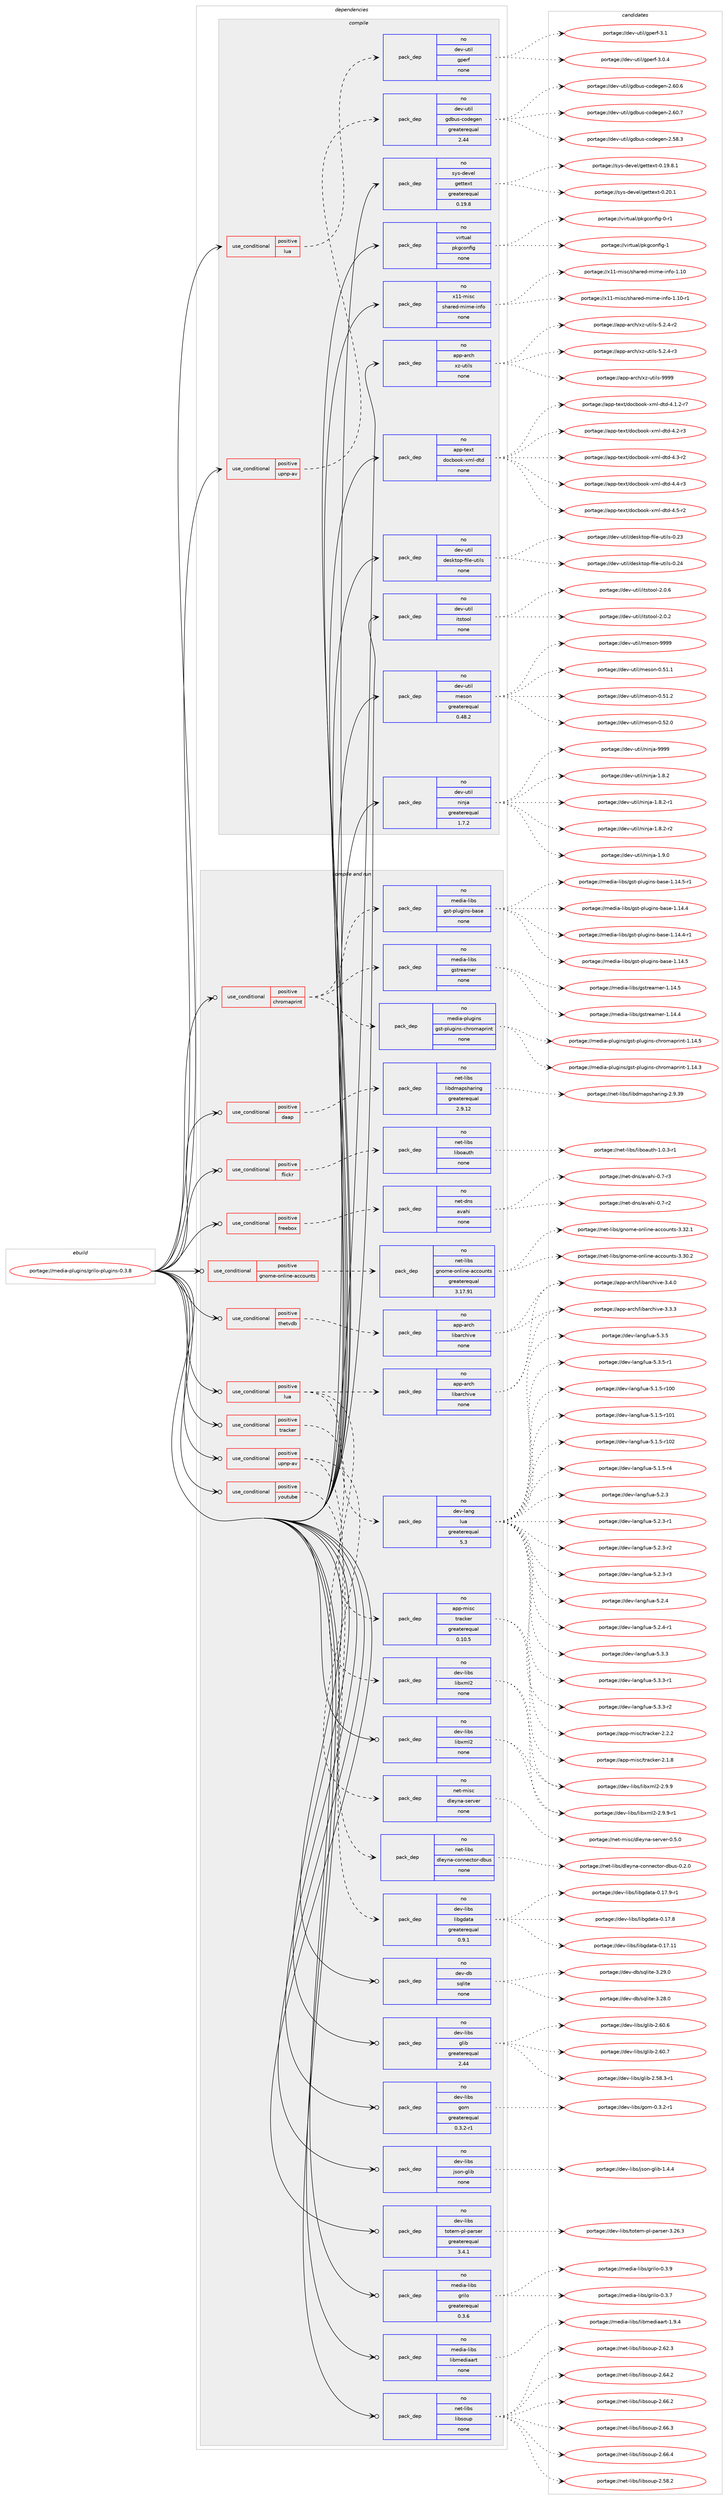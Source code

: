 digraph prolog {

# *************
# Graph options
# *************

newrank=true;
concentrate=true;
compound=true;
graph [rankdir=LR,fontname=Helvetica,fontsize=10,ranksep=1.5];#, ranksep=2.5, nodesep=0.2];
edge  [arrowhead=vee];
node  [fontname=Helvetica,fontsize=10];

# **********
# The ebuild
# **********

subgraph cluster_leftcol {
color=gray;
rank=same;
label=<<i>ebuild</i>>;
id [label="portage://media-plugins/grilo-plugins-0.3.8", color=red, width=4, href="../media-plugins/grilo-plugins-0.3.8.svg"];
}

# ****************
# The dependencies
# ****************

subgraph cluster_midcol {
color=gray;
label=<<i>dependencies</i>>;
subgraph cluster_compile {
fillcolor="#eeeeee";
style=filled;
label=<<i>compile</i>>;
subgraph cond81549 {
dependency325876 [label=<<TABLE BORDER="0" CELLBORDER="1" CELLSPACING="0" CELLPADDING="4"><TR><TD ROWSPAN="3" CELLPADDING="10">use_conditional</TD></TR><TR><TD>positive</TD></TR><TR><TD>lua</TD></TR></TABLE>>, shape=none, color=red];
subgraph pack238955 {
dependency325877 [label=<<TABLE BORDER="0" CELLBORDER="1" CELLSPACING="0" CELLPADDING="4" WIDTH="220"><TR><TD ROWSPAN="6" CELLPADDING="30">pack_dep</TD></TR><TR><TD WIDTH="110">no</TD></TR><TR><TD>dev-util</TD></TR><TR><TD>gperf</TD></TR><TR><TD>none</TD></TR><TR><TD></TD></TR></TABLE>>, shape=none, color=blue];
}
dependency325876:e -> dependency325877:w [weight=20,style="dashed",arrowhead="vee"];
}
id:e -> dependency325876:w [weight=20,style="solid",arrowhead="vee"];
subgraph cond81550 {
dependency325878 [label=<<TABLE BORDER="0" CELLBORDER="1" CELLSPACING="0" CELLPADDING="4"><TR><TD ROWSPAN="3" CELLPADDING="10">use_conditional</TD></TR><TR><TD>positive</TD></TR><TR><TD>upnp-av</TD></TR></TABLE>>, shape=none, color=red];
subgraph pack238956 {
dependency325879 [label=<<TABLE BORDER="0" CELLBORDER="1" CELLSPACING="0" CELLPADDING="4" WIDTH="220"><TR><TD ROWSPAN="6" CELLPADDING="30">pack_dep</TD></TR><TR><TD WIDTH="110">no</TD></TR><TR><TD>dev-util</TD></TR><TR><TD>gdbus-codegen</TD></TR><TR><TD>greaterequal</TD></TR><TR><TD>2.44</TD></TR></TABLE>>, shape=none, color=blue];
}
dependency325878:e -> dependency325879:w [weight=20,style="dashed",arrowhead="vee"];
}
id:e -> dependency325878:w [weight=20,style="solid",arrowhead="vee"];
subgraph pack238957 {
dependency325880 [label=<<TABLE BORDER="0" CELLBORDER="1" CELLSPACING="0" CELLPADDING="4" WIDTH="220"><TR><TD ROWSPAN="6" CELLPADDING="30">pack_dep</TD></TR><TR><TD WIDTH="110">no</TD></TR><TR><TD>app-arch</TD></TR><TR><TD>xz-utils</TD></TR><TR><TD>none</TD></TR><TR><TD></TD></TR></TABLE>>, shape=none, color=blue];
}
id:e -> dependency325880:w [weight=20,style="solid",arrowhead="vee"];
subgraph pack238958 {
dependency325881 [label=<<TABLE BORDER="0" CELLBORDER="1" CELLSPACING="0" CELLPADDING="4" WIDTH="220"><TR><TD ROWSPAN="6" CELLPADDING="30">pack_dep</TD></TR><TR><TD WIDTH="110">no</TD></TR><TR><TD>app-text</TD></TR><TR><TD>docbook-xml-dtd</TD></TR><TR><TD>none</TD></TR><TR><TD></TD></TR></TABLE>>, shape=none, color=blue];
}
id:e -> dependency325881:w [weight=20,style="solid",arrowhead="vee"];
subgraph pack238959 {
dependency325882 [label=<<TABLE BORDER="0" CELLBORDER="1" CELLSPACING="0" CELLPADDING="4" WIDTH="220"><TR><TD ROWSPAN="6" CELLPADDING="30">pack_dep</TD></TR><TR><TD WIDTH="110">no</TD></TR><TR><TD>dev-util</TD></TR><TR><TD>desktop-file-utils</TD></TR><TR><TD>none</TD></TR><TR><TD></TD></TR></TABLE>>, shape=none, color=blue];
}
id:e -> dependency325882:w [weight=20,style="solid",arrowhead="vee"];
subgraph pack238960 {
dependency325883 [label=<<TABLE BORDER="0" CELLBORDER="1" CELLSPACING="0" CELLPADDING="4" WIDTH="220"><TR><TD ROWSPAN="6" CELLPADDING="30">pack_dep</TD></TR><TR><TD WIDTH="110">no</TD></TR><TR><TD>dev-util</TD></TR><TR><TD>itstool</TD></TR><TR><TD>none</TD></TR><TR><TD></TD></TR></TABLE>>, shape=none, color=blue];
}
id:e -> dependency325883:w [weight=20,style="solid",arrowhead="vee"];
subgraph pack238961 {
dependency325884 [label=<<TABLE BORDER="0" CELLBORDER="1" CELLSPACING="0" CELLPADDING="4" WIDTH="220"><TR><TD ROWSPAN="6" CELLPADDING="30">pack_dep</TD></TR><TR><TD WIDTH="110">no</TD></TR><TR><TD>dev-util</TD></TR><TR><TD>meson</TD></TR><TR><TD>greaterequal</TD></TR><TR><TD>0.48.2</TD></TR></TABLE>>, shape=none, color=blue];
}
id:e -> dependency325884:w [weight=20,style="solid",arrowhead="vee"];
subgraph pack238962 {
dependency325885 [label=<<TABLE BORDER="0" CELLBORDER="1" CELLSPACING="0" CELLPADDING="4" WIDTH="220"><TR><TD ROWSPAN="6" CELLPADDING="30">pack_dep</TD></TR><TR><TD WIDTH="110">no</TD></TR><TR><TD>dev-util</TD></TR><TR><TD>ninja</TD></TR><TR><TD>greaterequal</TD></TR><TR><TD>1.7.2</TD></TR></TABLE>>, shape=none, color=blue];
}
id:e -> dependency325885:w [weight=20,style="solid",arrowhead="vee"];
subgraph pack238963 {
dependency325886 [label=<<TABLE BORDER="0" CELLBORDER="1" CELLSPACING="0" CELLPADDING="4" WIDTH="220"><TR><TD ROWSPAN="6" CELLPADDING="30">pack_dep</TD></TR><TR><TD WIDTH="110">no</TD></TR><TR><TD>sys-devel</TD></TR><TR><TD>gettext</TD></TR><TR><TD>greaterequal</TD></TR><TR><TD>0.19.8</TD></TR></TABLE>>, shape=none, color=blue];
}
id:e -> dependency325886:w [weight=20,style="solid",arrowhead="vee"];
subgraph pack238964 {
dependency325887 [label=<<TABLE BORDER="0" CELLBORDER="1" CELLSPACING="0" CELLPADDING="4" WIDTH="220"><TR><TD ROWSPAN="6" CELLPADDING="30">pack_dep</TD></TR><TR><TD WIDTH="110">no</TD></TR><TR><TD>virtual</TD></TR><TR><TD>pkgconfig</TD></TR><TR><TD>none</TD></TR><TR><TD></TD></TR></TABLE>>, shape=none, color=blue];
}
id:e -> dependency325887:w [weight=20,style="solid",arrowhead="vee"];
subgraph pack238965 {
dependency325888 [label=<<TABLE BORDER="0" CELLBORDER="1" CELLSPACING="0" CELLPADDING="4" WIDTH="220"><TR><TD ROWSPAN="6" CELLPADDING="30">pack_dep</TD></TR><TR><TD WIDTH="110">no</TD></TR><TR><TD>x11-misc</TD></TR><TR><TD>shared-mime-info</TD></TR><TR><TD>none</TD></TR><TR><TD></TD></TR></TABLE>>, shape=none, color=blue];
}
id:e -> dependency325888:w [weight=20,style="solid",arrowhead="vee"];
}
subgraph cluster_compileandrun {
fillcolor="#eeeeee";
style=filled;
label=<<i>compile and run</i>>;
subgraph cond81551 {
dependency325889 [label=<<TABLE BORDER="0" CELLBORDER="1" CELLSPACING="0" CELLPADDING="4"><TR><TD ROWSPAN="3" CELLPADDING="10">use_conditional</TD></TR><TR><TD>positive</TD></TR><TR><TD>chromaprint</TD></TR></TABLE>>, shape=none, color=red];
subgraph pack238966 {
dependency325890 [label=<<TABLE BORDER="0" CELLBORDER="1" CELLSPACING="0" CELLPADDING="4" WIDTH="220"><TR><TD ROWSPAN="6" CELLPADDING="30">pack_dep</TD></TR><TR><TD WIDTH="110">no</TD></TR><TR><TD>media-libs</TD></TR><TR><TD>gstreamer</TD></TR><TR><TD>none</TD></TR><TR><TD></TD></TR></TABLE>>, shape=none, color=blue];
}
dependency325889:e -> dependency325890:w [weight=20,style="dashed",arrowhead="vee"];
subgraph pack238967 {
dependency325891 [label=<<TABLE BORDER="0" CELLBORDER="1" CELLSPACING="0" CELLPADDING="4" WIDTH="220"><TR><TD ROWSPAN="6" CELLPADDING="30">pack_dep</TD></TR><TR><TD WIDTH="110">no</TD></TR><TR><TD>media-libs</TD></TR><TR><TD>gst-plugins-base</TD></TR><TR><TD>none</TD></TR><TR><TD></TD></TR></TABLE>>, shape=none, color=blue];
}
dependency325889:e -> dependency325891:w [weight=20,style="dashed",arrowhead="vee"];
subgraph pack238968 {
dependency325892 [label=<<TABLE BORDER="0" CELLBORDER="1" CELLSPACING="0" CELLPADDING="4" WIDTH="220"><TR><TD ROWSPAN="6" CELLPADDING="30">pack_dep</TD></TR><TR><TD WIDTH="110">no</TD></TR><TR><TD>media-plugins</TD></TR><TR><TD>gst-plugins-chromaprint</TD></TR><TR><TD>none</TD></TR><TR><TD></TD></TR></TABLE>>, shape=none, color=blue];
}
dependency325889:e -> dependency325892:w [weight=20,style="dashed",arrowhead="vee"];
}
id:e -> dependency325889:w [weight=20,style="solid",arrowhead="odotvee"];
subgraph cond81552 {
dependency325893 [label=<<TABLE BORDER="0" CELLBORDER="1" CELLSPACING="0" CELLPADDING="4"><TR><TD ROWSPAN="3" CELLPADDING="10">use_conditional</TD></TR><TR><TD>positive</TD></TR><TR><TD>daap</TD></TR></TABLE>>, shape=none, color=red];
subgraph pack238969 {
dependency325894 [label=<<TABLE BORDER="0" CELLBORDER="1" CELLSPACING="0" CELLPADDING="4" WIDTH="220"><TR><TD ROWSPAN="6" CELLPADDING="30">pack_dep</TD></TR><TR><TD WIDTH="110">no</TD></TR><TR><TD>net-libs</TD></TR><TR><TD>libdmapsharing</TD></TR><TR><TD>greaterequal</TD></TR><TR><TD>2.9.12</TD></TR></TABLE>>, shape=none, color=blue];
}
dependency325893:e -> dependency325894:w [weight=20,style="dashed",arrowhead="vee"];
}
id:e -> dependency325893:w [weight=20,style="solid",arrowhead="odotvee"];
subgraph cond81553 {
dependency325895 [label=<<TABLE BORDER="0" CELLBORDER="1" CELLSPACING="0" CELLPADDING="4"><TR><TD ROWSPAN="3" CELLPADDING="10">use_conditional</TD></TR><TR><TD>positive</TD></TR><TR><TD>flickr</TD></TR></TABLE>>, shape=none, color=red];
subgraph pack238970 {
dependency325896 [label=<<TABLE BORDER="0" CELLBORDER="1" CELLSPACING="0" CELLPADDING="4" WIDTH="220"><TR><TD ROWSPAN="6" CELLPADDING="30">pack_dep</TD></TR><TR><TD WIDTH="110">no</TD></TR><TR><TD>net-libs</TD></TR><TR><TD>liboauth</TD></TR><TR><TD>none</TD></TR><TR><TD></TD></TR></TABLE>>, shape=none, color=blue];
}
dependency325895:e -> dependency325896:w [weight=20,style="dashed",arrowhead="vee"];
}
id:e -> dependency325895:w [weight=20,style="solid",arrowhead="odotvee"];
subgraph cond81554 {
dependency325897 [label=<<TABLE BORDER="0" CELLBORDER="1" CELLSPACING="0" CELLPADDING="4"><TR><TD ROWSPAN="3" CELLPADDING="10">use_conditional</TD></TR><TR><TD>positive</TD></TR><TR><TD>freebox</TD></TR></TABLE>>, shape=none, color=red];
subgraph pack238971 {
dependency325898 [label=<<TABLE BORDER="0" CELLBORDER="1" CELLSPACING="0" CELLPADDING="4" WIDTH="220"><TR><TD ROWSPAN="6" CELLPADDING="30">pack_dep</TD></TR><TR><TD WIDTH="110">no</TD></TR><TR><TD>net-dns</TD></TR><TR><TD>avahi</TD></TR><TR><TD>none</TD></TR><TR><TD></TD></TR></TABLE>>, shape=none, color=blue];
}
dependency325897:e -> dependency325898:w [weight=20,style="dashed",arrowhead="vee"];
}
id:e -> dependency325897:w [weight=20,style="solid",arrowhead="odotvee"];
subgraph cond81555 {
dependency325899 [label=<<TABLE BORDER="0" CELLBORDER="1" CELLSPACING="0" CELLPADDING="4"><TR><TD ROWSPAN="3" CELLPADDING="10">use_conditional</TD></TR><TR><TD>positive</TD></TR><TR><TD>gnome-online-accounts</TD></TR></TABLE>>, shape=none, color=red];
subgraph pack238972 {
dependency325900 [label=<<TABLE BORDER="0" CELLBORDER="1" CELLSPACING="0" CELLPADDING="4" WIDTH="220"><TR><TD ROWSPAN="6" CELLPADDING="30">pack_dep</TD></TR><TR><TD WIDTH="110">no</TD></TR><TR><TD>net-libs</TD></TR><TR><TD>gnome-online-accounts</TD></TR><TR><TD>greaterequal</TD></TR><TR><TD>3.17.91</TD></TR></TABLE>>, shape=none, color=blue];
}
dependency325899:e -> dependency325900:w [weight=20,style="dashed",arrowhead="vee"];
}
id:e -> dependency325899:w [weight=20,style="solid",arrowhead="odotvee"];
subgraph cond81556 {
dependency325901 [label=<<TABLE BORDER="0" CELLBORDER="1" CELLSPACING="0" CELLPADDING="4"><TR><TD ROWSPAN="3" CELLPADDING="10">use_conditional</TD></TR><TR><TD>positive</TD></TR><TR><TD>lua</TD></TR></TABLE>>, shape=none, color=red];
subgraph pack238973 {
dependency325902 [label=<<TABLE BORDER="0" CELLBORDER="1" CELLSPACING="0" CELLPADDING="4" WIDTH="220"><TR><TD ROWSPAN="6" CELLPADDING="30">pack_dep</TD></TR><TR><TD WIDTH="110">no</TD></TR><TR><TD>dev-lang</TD></TR><TR><TD>lua</TD></TR><TR><TD>greaterequal</TD></TR><TR><TD>5.3</TD></TR></TABLE>>, shape=none, color=blue];
}
dependency325901:e -> dependency325902:w [weight=20,style="dashed",arrowhead="vee"];
subgraph pack238974 {
dependency325903 [label=<<TABLE BORDER="0" CELLBORDER="1" CELLSPACING="0" CELLPADDING="4" WIDTH="220"><TR><TD ROWSPAN="6" CELLPADDING="30">pack_dep</TD></TR><TR><TD WIDTH="110">no</TD></TR><TR><TD>app-arch</TD></TR><TR><TD>libarchive</TD></TR><TR><TD>none</TD></TR><TR><TD></TD></TR></TABLE>>, shape=none, color=blue];
}
dependency325901:e -> dependency325903:w [weight=20,style="dashed",arrowhead="vee"];
subgraph pack238975 {
dependency325904 [label=<<TABLE BORDER="0" CELLBORDER="1" CELLSPACING="0" CELLPADDING="4" WIDTH="220"><TR><TD ROWSPAN="6" CELLPADDING="30">pack_dep</TD></TR><TR><TD WIDTH="110">no</TD></TR><TR><TD>dev-libs</TD></TR><TR><TD>libxml2</TD></TR><TR><TD>none</TD></TR><TR><TD></TD></TR></TABLE>>, shape=none, color=blue];
}
dependency325901:e -> dependency325904:w [weight=20,style="dashed",arrowhead="vee"];
}
id:e -> dependency325901:w [weight=20,style="solid",arrowhead="odotvee"];
subgraph cond81557 {
dependency325905 [label=<<TABLE BORDER="0" CELLBORDER="1" CELLSPACING="0" CELLPADDING="4"><TR><TD ROWSPAN="3" CELLPADDING="10">use_conditional</TD></TR><TR><TD>positive</TD></TR><TR><TD>thetvdb</TD></TR></TABLE>>, shape=none, color=red];
subgraph pack238976 {
dependency325906 [label=<<TABLE BORDER="0" CELLBORDER="1" CELLSPACING="0" CELLPADDING="4" WIDTH="220"><TR><TD ROWSPAN="6" CELLPADDING="30">pack_dep</TD></TR><TR><TD WIDTH="110">no</TD></TR><TR><TD>app-arch</TD></TR><TR><TD>libarchive</TD></TR><TR><TD>none</TD></TR><TR><TD></TD></TR></TABLE>>, shape=none, color=blue];
}
dependency325905:e -> dependency325906:w [weight=20,style="dashed",arrowhead="vee"];
}
id:e -> dependency325905:w [weight=20,style="solid",arrowhead="odotvee"];
subgraph cond81558 {
dependency325907 [label=<<TABLE BORDER="0" CELLBORDER="1" CELLSPACING="0" CELLPADDING="4"><TR><TD ROWSPAN="3" CELLPADDING="10">use_conditional</TD></TR><TR><TD>positive</TD></TR><TR><TD>tracker</TD></TR></TABLE>>, shape=none, color=red];
subgraph pack238977 {
dependency325908 [label=<<TABLE BORDER="0" CELLBORDER="1" CELLSPACING="0" CELLPADDING="4" WIDTH="220"><TR><TD ROWSPAN="6" CELLPADDING="30">pack_dep</TD></TR><TR><TD WIDTH="110">no</TD></TR><TR><TD>app-misc</TD></TR><TR><TD>tracker</TD></TR><TR><TD>greaterequal</TD></TR><TR><TD>0.10.5</TD></TR></TABLE>>, shape=none, color=blue];
}
dependency325907:e -> dependency325908:w [weight=20,style="dashed",arrowhead="vee"];
}
id:e -> dependency325907:w [weight=20,style="solid",arrowhead="odotvee"];
subgraph cond81559 {
dependency325909 [label=<<TABLE BORDER="0" CELLBORDER="1" CELLSPACING="0" CELLPADDING="4"><TR><TD ROWSPAN="3" CELLPADDING="10">use_conditional</TD></TR><TR><TD>positive</TD></TR><TR><TD>upnp-av</TD></TR></TABLE>>, shape=none, color=red];
subgraph pack238978 {
dependency325910 [label=<<TABLE BORDER="0" CELLBORDER="1" CELLSPACING="0" CELLPADDING="4" WIDTH="220"><TR><TD ROWSPAN="6" CELLPADDING="30">pack_dep</TD></TR><TR><TD WIDTH="110">no</TD></TR><TR><TD>net-libs</TD></TR><TR><TD>dleyna-connector-dbus</TD></TR><TR><TD>none</TD></TR><TR><TD></TD></TR></TABLE>>, shape=none, color=blue];
}
dependency325909:e -> dependency325910:w [weight=20,style="dashed",arrowhead="vee"];
subgraph pack238979 {
dependency325911 [label=<<TABLE BORDER="0" CELLBORDER="1" CELLSPACING="0" CELLPADDING="4" WIDTH="220"><TR><TD ROWSPAN="6" CELLPADDING="30">pack_dep</TD></TR><TR><TD WIDTH="110">no</TD></TR><TR><TD>net-misc</TD></TR><TR><TD>dleyna-server</TD></TR><TR><TD>none</TD></TR><TR><TD></TD></TR></TABLE>>, shape=none, color=blue];
}
dependency325909:e -> dependency325911:w [weight=20,style="dashed",arrowhead="vee"];
}
id:e -> dependency325909:w [weight=20,style="solid",arrowhead="odotvee"];
subgraph cond81560 {
dependency325912 [label=<<TABLE BORDER="0" CELLBORDER="1" CELLSPACING="0" CELLPADDING="4"><TR><TD ROWSPAN="3" CELLPADDING="10">use_conditional</TD></TR><TR><TD>positive</TD></TR><TR><TD>youtube</TD></TR></TABLE>>, shape=none, color=red];
subgraph pack238980 {
dependency325913 [label=<<TABLE BORDER="0" CELLBORDER="1" CELLSPACING="0" CELLPADDING="4" WIDTH="220"><TR><TD ROWSPAN="6" CELLPADDING="30">pack_dep</TD></TR><TR><TD WIDTH="110">no</TD></TR><TR><TD>dev-libs</TD></TR><TR><TD>libgdata</TD></TR><TR><TD>greaterequal</TD></TR><TR><TD>0.9.1</TD></TR></TABLE>>, shape=none, color=blue];
}
dependency325912:e -> dependency325913:w [weight=20,style="dashed",arrowhead="vee"];
}
id:e -> dependency325912:w [weight=20,style="solid",arrowhead="odotvee"];
subgraph pack238981 {
dependency325914 [label=<<TABLE BORDER="0" CELLBORDER="1" CELLSPACING="0" CELLPADDING="4" WIDTH="220"><TR><TD ROWSPAN="6" CELLPADDING="30">pack_dep</TD></TR><TR><TD WIDTH="110">no</TD></TR><TR><TD>dev-db</TD></TR><TR><TD>sqlite</TD></TR><TR><TD>none</TD></TR><TR><TD></TD></TR></TABLE>>, shape=none, color=blue];
}
id:e -> dependency325914:w [weight=20,style="solid",arrowhead="odotvee"];
subgraph pack238982 {
dependency325915 [label=<<TABLE BORDER="0" CELLBORDER="1" CELLSPACING="0" CELLPADDING="4" WIDTH="220"><TR><TD ROWSPAN="6" CELLPADDING="30">pack_dep</TD></TR><TR><TD WIDTH="110">no</TD></TR><TR><TD>dev-libs</TD></TR><TR><TD>glib</TD></TR><TR><TD>greaterequal</TD></TR><TR><TD>2.44</TD></TR></TABLE>>, shape=none, color=blue];
}
id:e -> dependency325915:w [weight=20,style="solid",arrowhead="odotvee"];
subgraph pack238983 {
dependency325916 [label=<<TABLE BORDER="0" CELLBORDER="1" CELLSPACING="0" CELLPADDING="4" WIDTH="220"><TR><TD ROWSPAN="6" CELLPADDING="30">pack_dep</TD></TR><TR><TD WIDTH="110">no</TD></TR><TR><TD>dev-libs</TD></TR><TR><TD>gom</TD></TR><TR><TD>greaterequal</TD></TR><TR><TD>0.3.2-r1</TD></TR></TABLE>>, shape=none, color=blue];
}
id:e -> dependency325916:w [weight=20,style="solid",arrowhead="odotvee"];
subgraph pack238984 {
dependency325917 [label=<<TABLE BORDER="0" CELLBORDER="1" CELLSPACING="0" CELLPADDING="4" WIDTH="220"><TR><TD ROWSPAN="6" CELLPADDING="30">pack_dep</TD></TR><TR><TD WIDTH="110">no</TD></TR><TR><TD>dev-libs</TD></TR><TR><TD>json-glib</TD></TR><TR><TD>none</TD></TR><TR><TD></TD></TR></TABLE>>, shape=none, color=blue];
}
id:e -> dependency325917:w [weight=20,style="solid",arrowhead="odotvee"];
subgraph pack238985 {
dependency325918 [label=<<TABLE BORDER="0" CELLBORDER="1" CELLSPACING="0" CELLPADDING="4" WIDTH="220"><TR><TD ROWSPAN="6" CELLPADDING="30">pack_dep</TD></TR><TR><TD WIDTH="110">no</TD></TR><TR><TD>dev-libs</TD></TR><TR><TD>libxml2</TD></TR><TR><TD>none</TD></TR><TR><TD></TD></TR></TABLE>>, shape=none, color=blue];
}
id:e -> dependency325918:w [weight=20,style="solid",arrowhead="odotvee"];
subgraph pack238986 {
dependency325919 [label=<<TABLE BORDER="0" CELLBORDER="1" CELLSPACING="0" CELLPADDING="4" WIDTH="220"><TR><TD ROWSPAN="6" CELLPADDING="30">pack_dep</TD></TR><TR><TD WIDTH="110">no</TD></TR><TR><TD>dev-libs</TD></TR><TR><TD>totem-pl-parser</TD></TR><TR><TD>greaterequal</TD></TR><TR><TD>3.4.1</TD></TR></TABLE>>, shape=none, color=blue];
}
id:e -> dependency325919:w [weight=20,style="solid",arrowhead="odotvee"];
subgraph pack238987 {
dependency325920 [label=<<TABLE BORDER="0" CELLBORDER="1" CELLSPACING="0" CELLPADDING="4" WIDTH="220"><TR><TD ROWSPAN="6" CELLPADDING="30">pack_dep</TD></TR><TR><TD WIDTH="110">no</TD></TR><TR><TD>media-libs</TD></TR><TR><TD>grilo</TD></TR><TR><TD>greaterequal</TD></TR><TR><TD>0.3.6</TD></TR></TABLE>>, shape=none, color=blue];
}
id:e -> dependency325920:w [weight=20,style="solid",arrowhead="odotvee"];
subgraph pack238988 {
dependency325921 [label=<<TABLE BORDER="0" CELLBORDER="1" CELLSPACING="0" CELLPADDING="4" WIDTH="220"><TR><TD ROWSPAN="6" CELLPADDING="30">pack_dep</TD></TR><TR><TD WIDTH="110">no</TD></TR><TR><TD>media-libs</TD></TR><TR><TD>libmediaart</TD></TR><TR><TD>none</TD></TR><TR><TD></TD></TR></TABLE>>, shape=none, color=blue];
}
id:e -> dependency325921:w [weight=20,style="solid",arrowhead="odotvee"];
subgraph pack238989 {
dependency325922 [label=<<TABLE BORDER="0" CELLBORDER="1" CELLSPACING="0" CELLPADDING="4" WIDTH="220"><TR><TD ROWSPAN="6" CELLPADDING="30">pack_dep</TD></TR><TR><TD WIDTH="110">no</TD></TR><TR><TD>net-libs</TD></TR><TR><TD>libsoup</TD></TR><TR><TD>none</TD></TR><TR><TD></TD></TR></TABLE>>, shape=none, color=blue];
}
id:e -> dependency325922:w [weight=20,style="solid",arrowhead="odotvee"];
}
subgraph cluster_run {
fillcolor="#eeeeee";
style=filled;
label=<<i>run</i>>;
}
}

# **************
# The candidates
# **************

subgraph cluster_choices {
rank=same;
color=gray;
label=<<i>candidates</i>>;

subgraph choice238955 {
color=black;
nodesep=1;
choiceportage1001011184511711610510847103112101114102455146484652 [label="portage://dev-util/gperf-3.0.4", color=red, width=4,href="../dev-util/gperf-3.0.4.svg"];
choiceportage100101118451171161051084710311210111410245514649 [label="portage://dev-util/gperf-3.1", color=red, width=4,href="../dev-util/gperf-3.1.svg"];
dependency325877:e -> choiceportage1001011184511711610510847103112101114102455146484652:w [style=dotted,weight="100"];
dependency325877:e -> choiceportage100101118451171161051084710311210111410245514649:w [style=dotted,weight="100"];
}
subgraph choice238956 {
color=black;
nodesep=1;
choiceportage100101118451171161051084710310098117115459911110010110310111045504653564651 [label="portage://dev-util/gdbus-codegen-2.58.3", color=red, width=4,href="../dev-util/gdbus-codegen-2.58.3.svg"];
choiceportage100101118451171161051084710310098117115459911110010110310111045504654484654 [label="portage://dev-util/gdbus-codegen-2.60.6", color=red, width=4,href="../dev-util/gdbus-codegen-2.60.6.svg"];
choiceportage100101118451171161051084710310098117115459911110010110310111045504654484655 [label="portage://dev-util/gdbus-codegen-2.60.7", color=red, width=4,href="../dev-util/gdbus-codegen-2.60.7.svg"];
dependency325879:e -> choiceportage100101118451171161051084710310098117115459911110010110310111045504653564651:w [style=dotted,weight="100"];
dependency325879:e -> choiceportage100101118451171161051084710310098117115459911110010110310111045504654484654:w [style=dotted,weight="100"];
dependency325879:e -> choiceportage100101118451171161051084710310098117115459911110010110310111045504654484655:w [style=dotted,weight="100"];
}
subgraph choice238957 {
color=black;
nodesep=1;
choiceportage9711211245971149910447120122451171161051081154553465046524511450 [label="portage://app-arch/xz-utils-5.2.4-r2", color=red, width=4,href="../app-arch/xz-utils-5.2.4-r2.svg"];
choiceportage9711211245971149910447120122451171161051081154553465046524511451 [label="portage://app-arch/xz-utils-5.2.4-r3", color=red, width=4,href="../app-arch/xz-utils-5.2.4-r3.svg"];
choiceportage9711211245971149910447120122451171161051081154557575757 [label="portage://app-arch/xz-utils-9999", color=red, width=4,href="../app-arch/xz-utils-9999.svg"];
dependency325880:e -> choiceportage9711211245971149910447120122451171161051081154553465046524511450:w [style=dotted,weight="100"];
dependency325880:e -> choiceportage9711211245971149910447120122451171161051081154553465046524511451:w [style=dotted,weight="100"];
dependency325880:e -> choiceportage9711211245971149910447120122451171161051081154557575757:w [style=dotted,weight="100"];
}
subgraph choice238958 {
color=black;
nodesep=1;
choiceportage971121124511610112011647100111999811111110745120109108451001161004552464946504511455 [label="portage://app-text/docbook-xml-dtd-4.1.2-r7", color=red, width=4,href="../app-text/docbook-xml-dtd-4.1.2-r7.svg"];
choiceportage97112112451161011201164710011199981111111074512010910845100116100455246504511451 [label="portage://app-text/docbook-xml-dtd-4.2-r3", color=red, width=4,href="../app-text/docbook-xml-dtd-4.2-r3.svg"];
choiceportage97112112451161011201164710011199981111111074512010910845100116100455246514511450 [label="portage://app-text/docbook-xml-dtd-4.3-r2", color=red, width=4,href="../app-text/docbook-xml-dtd-4.3-r2.svg"];
choiceportage97112112451161011201164710011199981111111074512010910845100116100455246524511451 [label="portage://app-text/docbook-xml-dtd-4.4-r3", color=red, width=4,href="../app-text/docbook-xml-dtd-4.4-r3.svg"];
choiceportage97112112451161011201164710011199981111111074512010910845100116100455246534511450 [label="portage://app-text/docbook-xml-dtd-4.5-r2", color=red, width=4,href="../app-text/docbook-xml-dtd-4.5-r2.svg"];
dependency325881:e -> choiceportage971121124511610112011647100111999811111110745120109108451001161004552464946504511455:w [style=dotted,weight="100"];
dependency325881:e -> choiceportage97112112451161011201164710011199981111111074512010910845100116100455246504511451:w [style=dotted,weight="100"];
dependency325881:e -> choiceportage97112112451161011201164710011199981111111074512010910845100116100455246514511450:w [style=dotted,weight="100"];
dependency325881:e -> choiceportage97112112451161011201164710011199981111111074512010910845100116100455246524511451:w [style=dotted,weight="100"];
dependency325881:e -> choiceportage97112112451161011201164710011199981111111074512010910845100116100455246534511450:w [style=dotted,weight="100"];
}
subgraph choice238959 {
color=black;
nodesep=1;
choiceportage100101118451171161051084710010111510711611111245102105108101451171161051081154548465051 [label="portage://dev-util/desktop-file-utils-0.23", color=red, width=4,href="../dev-util/desktop-file-utils-0.23.svg"];
choiceportage100101118451171161051084710010111510711611111245102105108101451171161051081154548465052 [label="portage://dev-util/desktop-file-utils-0.24", color=red, width=4,href="../dev-util/desktop-file-utils-0.24.svg"];
dependency325882:e -> choiceportage100101118451171161051084710010111510711611111245102105108101451171161051081154548465051:w [style=dotted,weight="100"];
dependency325882:e -> choiceportage100101118451171161051084710010111510711611111245102105108101451171161051081154548465052:w [style=dotted,weight="100"];
}
subgraph choice238960 {
color=black;
nodesep=1;
choiceportage1001011184511711610510847105116115116111111108455046484650 [label="portage://dev-util/itstool-2.0.2", color=red, width=4,href="../dev-util/itstool-2.0.2.svg"];
choiceportage1001011184511711610510847105116115116111111108455046484654 [label="portage://dev-util/itstool-2.0.6", color=red, width=4,href="../dev-util/itstool-2.0.6.svg"];
dependency325883:e -> choiceportage1001011184511711610510847105116115116111111108455046484650:w [style=dotted,weight="100"];
dependency325883:e -> choiceportage1001011184511711610510847105116115116111111108455046484654:w [style=dotted,weight="100"];
}
subgraph choice238961 {
color=black;
nodesep=1;
choiceportage100101118451171161051084710910111511111045484653494649 [label="portage://dev-util/meson-0.51.1", color=red, width=4,href="../dev-util/meson-0.51.1.svg"];
choiceportage100101118451171161051084710910111511111045484653494650 [label="portage://dev-util/meson-0.51.2", color=red, width=4,href="../dev-util/meson-0.51.2.svg"];
choiceportage100101118451171161051084710910111511111045484653504648 [label="portage://dev-util/meson-0.52.0", color=red, width=4,href="../dev-util/meson-0.52.0.svg"];
choiceportage10010111845117116105108471091011151111104557575757 [label="portage://dev-util/meson-9999", color=red, width=4,href="../dev-util/meson-9999.svg"];
dependency325884:e -> choiceportage100101118451171161051084710910111511111045484653494649:w [style=dotted,weight="100"];
dependency325884:e -> choiceportage100101118451171161051084710910111511111045484653494650:w [style=dotted,weight="100"];
dependency325884:e -> choiceportage100101118451171161051084710910111511111045484653504648:w [style=dotted,weight="100"];
dependency325884:e -> choiceportage10010111845117116105108471091011151111104557575757:w [style=dotted,weight="100"];
}
subgraph choice238962 {
color=black;
nodesep=1;
choiceportage100101118451171161051084711010511010697454946564650 [label="portage://dev-util/ninja-1.8.2", color=red, width=4,href="../dev-util/ninja-1.8.2.svg"];
choiceportage1001011184511711610510847110105110106974549465646504511449 [label="portage://dev-util/ninja-1.8.2-r1", color=red, width=4,href="../dev-util/ninja-1.8.2-r1.svg"];
choiceportage1001011184511711610510847110105110106974549465646504511450 [label="portage://dev-util/ninja-1.8.2-r2", color=red, width=4,href="../dev-util/ninja-1.8.2-r2.svg"];
choiceportage100101118451171161051084711010511010697454946574648 [label="portage://dev-util/ninja-1.9.0", color=red, width=4,href="../dev-util/ninja-1.9.0.svg"];
choiceportage1001011184511711610510847110105110106974557575757 [label="portage://dev-util/ninja-9999", color=red, width=4,href="../dev-util/ninja-9999.svg"];
dependency325885:e -> choiceportage100101118451171161051084711010511010697454946564650:w [style=dotted,weight="100"];
dependency325885:e -> choiceportage1001011184511711610510847110105110106974549465646504511449:w [style=dotted,weight="100"];
dependency325885:e -> choiceportage1001011184511711610510847110105110106974549465646504511450:w [style=dotted,weight="100"];
dependency325885:e -> choiceportage100101118451171161051084711010511010697454946574648:w [style=dotted,weight="100"];
dependency325885:e -> choiceportage1001011184511711610510847110105110106974557575757:w [style=dotted,weight="100"];
}
subgraph choice238963 {
color=black;
nodesep=1;
choiceportage1151211154510010111810110847103101116116101120116454846495746564649 [label="portage://sys-devel/gettext-0.19.8.1", color=red, width=4,href="../sys-devel/gettext-0.19.8.1.svg"];
choiceportage115121115451001011181011084710310111611610112011645484650484649 [label="portage://sys-devel/gettext-0.20.1", color=red, width=4,href="../sys-devel/gettext-0.20.1.svg"];
dependency325886:e -> choiceportage1151211154510010111810110847103101116116101120116454846495746564649:w [style=dotted,weight="100"];
dependency325886:e -> choiceportage115121115451001011181011084710310111611610112011645484650484649:w [style=dotted,weight="100"];
}
subgraph choice238964 {
color=black;
nodesep=1;
choiceportage11810511411611797108471121071039911111010210510345484511449 [label="portage://virtual/pkgconfig-0-r1", color=red, width=4,href="../virtual/pkgconfig-0-r1.svg"];
choiceportage1181051141161179710847112107103991111101021051034549 [label="portage://virtual/pkgconfig-1", color=red, width=4,href="../virtual/pkgconfig-1.svg"];
dependency325887:e -> choiceportage11810511411611797108471121071039911111010210510345484511449:w [style=dotted,weight="100"];
dependency325887:e -> choiceportage1181051141161179710847112107103991111101021051034549:w [style=dotted,weight="100"];
}
subgraph choice238965 {
color=black;
nodesep=1;
choiceportage12049494510910511599471151049711410110045109105109101451051101021114549464948 [label="portage://x11-misc/shared-mime-info-1.10", color=red, width=4,href="../x11-misc/shared-mime-info-1.10.svg"];
choiceportage120494945109105115994711510497114101100451091051091014510511010211145494649484511449 [label="portage://x11-misc/shared-mime-info-1.10-r1", color=red, width=4,href="../x11-misc/shared-mime-info-1.10-r1.svg"];
dependency325888:e -> choiceportage12049494510910511599471151049711410110045109105109101451051101021114549464948:w [style=dotted,weight="100"];
dependency325888:e -> choiceportage120494945109105115994711510497114101100451091051091014510511010211145494649484511449:w [style=dotted,weight="100"];
}
subgraph choice238966 {
color=black;
nodesep=1;
choiceportage109101100105974510810598115471031151161141019710910111445494649524652 [label="portage://media-libs/gstreamer-1.14.4", color=red, width=4,href="../media-libs/gstreamer-1.14.4.svg"];
choiceportage109101100105974510810598115471031151161141019710910111445494649524653 [label="portage://media-libs/gstreamer-1.14.5", color=red, width=4,href="../media-libs/gstreamer-1.14.5.svg"];
dependency325890:e -> choiceportage109101100105974510810598115471031151161141019710910111445494649524652:w [style=dotted,weight="100"];
dependency325890:e -> choiceportage109101100105974510810598115471031151161141019710910111445494649524653:w [style=dotted,weight="100"];
}
subgraph choice238967 {
color=black;
nodesep=1;
choiceportage109101100105974510810598115471031151164511210811710310511011545989711510145494649524652 [label="portage://media-libs/gst-plugins-base-1.14.4", color=red, width=4,href="../media-libs/gst-plugins-base-1.14.4.svg"];
choiceportage1091011001059745108105981154710311511645112108117103105110115459897115101454946495246524511449 [label="portage://media-libs/gst-plugins-base-1.14.4-r1", color=red, width=4,href="../media-libs/gst-plugins-base-1.14.4-r1.svg"];
choiceportage109101100105974510810598115471031151164511210811710310511011545989711510145494649524653 [label="portage://media-libs/gst-plugins-base-1.14.5", color=red, width=4,href="../media-libs/gst-plugins-base-1.14.5.svg"];
choiceportage1091011001059745108105981154710311511645112108117103105110115459897115101454946495246534511449 [label="portage://media-libs/gst-plugins-base-1.14.5-r1", color=red, width=4,href="../media-libs/gst-plugins-base-1.14.5-r1.svg"];
dependency325891:e -> choiceportage109101100105974510810598115471031151164511210811710310511011545989711510145494649524652:w [style=dotted,weight="100"];
dependency325891:e -> choiceportage1091011001059745108105981154710311511645112108117103105110115459897115101454946495246524511449:w [style=dotted,weight="100"];
dependency325891:e -> choiceportage109101100105974510810598115471031151164511210811710310511011545989711510145494649524653:w [style=dotted,weight="100"];
dependency325891:e -> choiceportage1091011001059745108105981154710311511645112108117103105110115459897115101454946495246534511449:w [style=dotted,weight="100"];
}
subgraph choice238968 {
color=black;
nodesep=1;
choiceportage1091011001059745112108117103105110115471031151164511210811710310511011545991041141111099711211410511011645494649524651 [label="portage://media-plugins/gst-plugins-chromaprint-1.14.3", color=red, width=4,href="../media-plugins/gst-plugins-chromaprint-1.14.3.svg"];
choiceportage1091011001059745112108117103105110115471031151164511210811710310511011545991041141111099711211410511011645494649524653 [label="portage://media-plugins/gst-plugins-chromaprint-1.14.5", color=red, width=4,href="../media-plugins/gst-plugins-chromaprint-1.14.5.svg"];
dependency325892:e -> choiceportage1091011001059745112108117103105110115471031151164511210811710310511011545991041141111099711211410511011645494649524651:w [style=dotted,weight="100"];
dependency325892:e -> choiceportage1091011001059745112108117103105110115471031151164511210811710310511011545991041141111099711211410511011645494649524653:w [style=dotted,weight="100"];
}
subgraph choice238969 {
color=black;
nodesep=1;
choiceportage11010111645108105981154710810598100109971121151049711410511010345504657465157 [label="portage://net-libs/libdmapsharing-2.9.39", color=red, width=4,href="../net-libs/libdmapsharing-2.9.39.svg"];
dependency325894:e -> choiceportage11010111645108105981154710810598100109971121151049711410511010345504657465157:w [style=dotted,weight="100"];
}
subgraph choice238970 {
color=black;
nodesep=1;
choiceportage11010111645108105981154710810598111971171161044549464846514511449 [label="portage://net-libs/liboauth-1.0.3-r1", color=red, width=4,href="../net-libs/liboauth-1.0.3-r1.svg"];
dependency325896:e -> choiceportage11010111645108105981154710810598111971171161044549464846514511449:w [style=dotted,weight="100"];
}
subgraph choice238971 {
color=black;
nodesep=1;
choiceportage11010111645100110115479711897104105454846554511450 [label="portage://net-dns/avahi-0.7-r2", color=red, width=4,href="../net-dns/avahi-0.7-r2.svg"];
choiceportage11010111645100110115479711897104105454846554511451 [label="portage://net-dns/avahi-0.7-r3", color=red, width=4,href="../net-dns/avahi-0.7-r3.svg"];
dependency325898:e -> choiceportage11010111645100110115479711897104105454846554511450:w [style=dotted,weight="100"];
dependency325898:e -> choiceportage11010111645100110115479711897104105454846554511451:w [style=dotted,weight="100"];
}
subgraph choice238972 {
color=black;
nodesep=1;
choiceportage110101116451081059811547103110111109101451111101081051101014597999911111711011611545514651484650 [label="portage://net-libs/gnome-online-accounts-3.30.2", color=red, width=4,href="../net-libs/gnome-online-accounts-3.30.2.svg"];
choiceportage110101116451081059811547103110111109101451111101081051101014597999911111711011611545514651504649 [label="portage://net-libs/gnome-online-accounts-3.32.1", color=red, width=4,href="../net-libs/gnome-online-accounts-3.32.1.svg"];
dependency325900:e -> choiceportage110101116451081059811547103110111109101451111101081051101014597999911111711011611545514651484650:w [style=dotted,weight="100"];
dependency325900:e -> choiceportage110101116451081059811547103110111109101451111101081051101014597999911111711011611545514651504649:w [style=dotted,weight="100"];
}
subgraph choice238973 {
color=black;
nodesep=1;
choiceportage1001011184510897110103471081179745534649465345114494848 [label="portage://dev-lang/lua-5.1.5-r100", color=red, width=4,href="../dev-lang/lua-5.1.5-r100.svg"];
choiceportage1001011184510897110103471081179745534649465345114494849 [label="portage://dev-lang/lua-5.1.5-r101", color=red, width=4,href="../dev-lang/lua-5.1.5-r101.svg"];
choiceportage1001011184510897110103471081179745534649465345114494850 [label="portage://dev-lang/lua-5.1.5-r102", color=red, width=4,href="../dev-lang/lua-5.1.5-r102.svg"];
choiceportage100101118451089711010347108117974553464946534511452 [label="portage://dev-lang/lua-5.1.5-r4", color=red, width=4,href="../dev-lang/lua-5.1.5-r4.svg"];
choiceportage10010111845108971101034710811797455346504651 [label="portage://dev-lang/lua-5.2.3", color=red, width=4,href="../dev-lang/lua-5.2.3.svg"];
choiceportage100101118451089711010347108117974553465046514511449 [label="portage://dev-lang/lua-5.2.3-r1", color=red, width=4,href="../dev-lang/lua-5.2.3-r1.svg"];
choiceportage100101118451089711010347108117974553465046514511450 [label="portage://dev-lang/lua-5.2.3-r2", color=red, width=4,href="../dev-lang/lua-5.2.3-r2.svg"];
choiceportage100101118451089711010347108117974553465046514511451 [label="portage://dev-lang/lua-5.2.3-r3", color=red, width=4,href="../dev-lang/lua-5.2.3-r3.svg"];
choiceportage10010111845108971101034710811797455346504652 [label="portage://dev-lang/lua-5.2.4", color=red, width=4,href="../dev-lang/lua-5.2.4.svg"];
choiceportage100101118451089711010347108117974553465046524511449 [label="portage://dev-lang/lua-5.2.4-r1", color=red, width=4,href="../dev-lang/lua-5.2.4-r1.svg"];
choiceportage10010111845108971101034710811797455346514651 [label="portage://dev-lang/lua-5.3.3", color=red, width=4,href="../dev-lang/lua-5.3.3.svg"];
choiceportage100101118451089711010347108117974553465146514511449 [label="portage://dev-lang/lua-5.3.3-r1", color=red, width=4,href="../dev-lang/lua-5.3.3-r1.svg"];
choiceportage100101118451089711010347108117974553465146514511450 [label="portage://dev-lang/lua-5.3.3-r2", color=red, width=4,href="../dev-lang/lua-5.3.3-r2.svg"];
choiceportage10010111845108971101034710811797455346514653 [label="portage://dev-lang/lua-5.3.5", color=red, width=4,href="../dev-lang/lua-5.3.5.svg"];
choiceportage100101118451089711010347108117974553465146534511449 [label="portage://dev-lang/lua-5.3.5-r1", color=red, width=4,href="../dev-lang/lua-5.3.5-r1.svg"];
dependency325902:e -> choiceportage1001011184510897110103471081179745534649465345114494848:w [style=dotted,weight="100"];
dependency325902:e -> choiceportage1001011184510897110103471081179745534649465345114494849:w [style=dotted,weight="100"];
dependency325902:e -> choiceportage1001011184510897110103471081179745534649465345114494850:w [style=dotted,weight="100"];
dependency325902:e -> choiceportage100101118451089711010347108117974553464946534511452:w [style=dotted,weight="100"];
dependency325902:e -> choiceportage10010111845108971101034710811797455346504651:w [style=dotted,weight="100"];
dependency325902:e -> choiceportage100101118451089711010347108117974553465046514511449:w [style=dotted,weight="100"];
dependency325902:e -> choiceportage100101118451089711010347108117974553465046514511450:w [style=dotted,weight="100"];
dependency325902:e -> choiceportage100101118451089711010347108117974553465046514511451:w [style=dotted,weight="100"];
dependency325902:e -> choiceportage10010111845108971101034710811797455346504652:w [style=dotted,weight="100"];
dependency325902:e -> choiceportage100101118451089711010347108117974553465046524511449:w [style=dotted,weight="100"];
dependency325902:e -> choiceportage10010111845108971101034710811797455346514651:w [style=dotted,weight="100"];
dependency325902:e -> choiceportage100101118451089711010347108117974553465146514511449:w [style=dotted,weight="100"];
dependency325902:e -> choiceportage100101118451089711010347108117974553465146514511450:w [style=dotted,weight="100"];
dependency325902:e -> choiceportage10010111845108971101034710811797455346514653:w [style=dotted,weight="100"];
dependency325902:e -> choiceportage100101118451089711010347108117974553465146534511449:w [style=dotted,weight="100"];
}
subgraph choice238974 {
color=black;
nodesep=1;
choiceportage9711211245971149910447108105989711499104105118101455146514651 [label="portage://app-arch/libarchive-3.3.3", color=red, width=4,href="../app-arch/libarchive-3.3.3.svg"];
choiceportage9711211245971149910447108105989711499104105118101455146524648 [label="portage://app-arch/libarchive-3.4.0", color=red, width=4,href="../app-arch/libarchive-3.4.0.svg"];
dependency325903:e -> choiceportage9711211245971149910447108105989711499104105118101455146514651:w [style=dotted,weight="100"];
dependency325903:e -> choiceportage9711211245971149910447108105989711499104105118101455146524648:w [style=dotted,weight="100"];
}
subgraph choice238975 {
color=black;
nodesep=1;
choiceportage1001011184510810598115471081059812010910850455046574657 [label="portage://dev-libs/libxml2-2.9.9", color=red, width=4,href="../dev-libs/libxml2-2.9.9.svg"];
choiceportage10010111845108105981154710810598120109108504550465746574511449 [label="portage://dev-libs/libxml2-2.9.9-r1", color=red, width=4,href="../dev-libs/libxml2-2.9.9-r1.svg"];
dependency325904:e -> choiceportage1001011184510810598115471081059812010910850455046574657:w [style=dotted,weight="100"];
dependency325904:e -> choiceportage10010111845108105981154710810598120109108504550465746574511449:w [style=dotted,weight="100"];
}
subgraph choice238976 {
color=black;
nodesep=1;
choiceportage9711211245971149910447108105989711499104105118101455146514651 [label="portage://app-arch/libarchive-3.3.3", color=red, width=4,href="../app-arch/libarchive-3.3.3.svg"];
choiceportage9711211245971149910447108105989711499104105118101455146524648 [label="portage://app-arch/libarchive-3.4.0", color=red, width=4,href="../app-arch/libarchive-3.4.0.svg"];
dependency325906:e -> choiceportage9711211245971149910447108105989711499104105118101455146514651:w [style=dotted,weight="100"];
dependency325906:e -> choiceportage9711211245971149910447108105989711499104105118101455146524648:w [style=dotted,weight="100"];
}
subgraph choice238977 {
color=black;
nodesep=1;
choiceportage971121124510910511599471161149799107101114455046494656 [label="portage://app-misc/tracker-2.1.8", color=red, width=4,href="../app-misc/tracker-2.1.8.svg"];
choiceportage971121124510910511599471161149799107101114455046504650 [label="portage://app-misc/tracker-2.2.2", color=red, width=4,href="../app-misc/tracker-2.2.2.svg"];
dependency325908:e -> choiceportage971121124510910511599471161149799107101114455046494656:w [style=dotted,weight="100"];
dependency325908:e -> choiceportage971121124510910511599471161149799107101114455046504650:w [style=dotted,weight="100"];
}
subgraph choice238978 {
color=black;
nodesep=1;
choiceportage110101116451081059811547100108101121110974599111110110101991161111144510098117115454846504648 [label="portage://net-libs/dleyna-connector-dbus-0.2.0", color=red, width=4,href="../net-libs/dleyna-connector-dbus-0.2.0.svg"];
dependency325910:e -> choiceportage110101116451081059811547100108101121110974599111110110101991161111144510098117115454846504648:w [style=dotted,weight="100"];
}
subgraph choice238979 {
color=black;
nodesep=1;
choiceportage1101011164510910511599471001081011211109745115101114118101114454846534648 [label="portage://net-misc/dleyna-server-0.5.0", color=red, width=4,href="../net-misc/dleyna-server-0.5.0.svg"];
dependency325911:e -> choiceportage1101011164510910511599471001081011211109745115101114118101114454846534648:w [style=dotted,weight="100"];
}
subgraph choice238980 {
color=black;
nodesep=1;
choiceportage1001011184510810598115471081059810310097116974548464955464949 [label="portage://dev-libs/libgdata-0.17.11", color=red, width=4,href="../dev-libs/libgdata-0.17.11.svg"];
choiceportage10010111845108105981154710810598103100971169745484649554656 [label="portage://dev-libs/libgdata-0.17.8", color=red, width=4,href="../dev-libs/libgdata-0.17.8.svg"];
choiceportage100101118451081059811547108105981031009711697454846495546574511449 [label="portage://dev-libs/libgdata-0.17.9-r1", color=red, width=4,href="../dev-libs/libgdata-0.17.9-r1.svg"];
dependency325913:e -> choiceportage1001011184510810598115471081059810310097116974548464955464949:w [style=dotted,weight="100"];
dependency325913:e -> choiceportage10010111845108105981154710810598103100971169745484649554656:w [style=dotted,weight="100"];
dependency325913:e -> choiceportage100101118451081059811547108105981031009711697454846495546574511449:w [style=dotted,weight="100"];
}
subgraph choice238981 {
color=black;
nodesep=1;
choiceportage10010111845100984711511310810511610145514650564648 [label="portage://dev-db/sqlite-3.28.0", color=red, width=4,href="../dev-db/sqlite-3.28.0.svg"];
choiceportage10010111845100984711511310810511610145514650574648 [label="portage://dev-db/sqlite-3.29.0", color=red, width=4,href="../dev-db/sqlite-3.29.0.svg"];
dependency325914:e -> choiceportage10010111845100984711511310810511610145514650564648:w [style=dotted,weight="100"];
dependency325914:e -> choiceportage10010111845100984711511310810511610145514650574648:w [style=dotted,weight="100"];
}
subgraph choice238982 {
color=black;
nodesep=1;
choiceportage10010111845108105981154710310810598455046535646514511449 [label="portage://dev-libs/glib-2.58.3-r1", color=red, width=4,href="../dev-libs/glib-2.58.3-r1.svg"];
choiceportage1001011184510810598115471031081059845504654484654 [label="portage://dev-libs/glib-2.60.6", color=red, width=4,href="../dev-libs/glib-2.60.6.svg"];
choiceportage1001011184510810598115471031081059845504654484655 [label="portage://dev-libs/glib-2.60.7", color=red, width=4,href="../dev-libs/glib-2.60.7.svg"];
dependency325915:e -> choiceportage10010111845108105981154710310810598455046535646514511449:w [style=dotted,weight="100"];
dependency325915:e -> choiceportage1001011184510810598115471031081059845504654484654:w [style=dotted,weight="100"];
dependency325915:e -> choiceportage1001011184510810598115471031081059845504654484655:w [style=dotted,weight="100"];
}
subgraph choice238983 {
color=black;
nodesep=1;
choiceportage1001011184510810598115471031111094548465146504511449 [label="portage://dev-libs/gom-0.3.2-r1", color=red, width=4,href="../dev-libs/gom-0.3.2-r1.svg"];
dependency325916:e -> choiceportage1001011184510810598115471031111094548465146504511449:w [style=dotted,weight="100"];
}
subgraph choice238984 {
color=black;
nodesep=1;
choiceportage1001011184510810598115471061151111104510310810598454946524652 [label="portage://dev-libs/json-glib-1.4.4", color=red, width=4,href="../dev-libs/json-glib-1.4.4.svg"];
dependency325917:e -> choiceportage1001011184510810598115471061151111104510310810598454946524652:w [style=dotted,weight="100"];
}
subgraph choice238985 {
color=black;
nodesep=1;
choiceportage1001011184510810598115471081059812010910850455046574657 [label="portage://dev-libs/libxml2-2.9.9", color=red, width=4,href="../dev-libs/libxml2-2.9.9.svg"];
choiceportage10010111845108105981154710810598120109108504550465746574511449 [label="portage://dev-libs/libxml2-2.9.9-r1", color=red, width=4,href="../dev-libs/libxml2-2.9.9-r1.svg"];
dependency325918:e -> choiceportage1001011184510810598115471081059812010910850455046574657:w [style=dotted,weight="100"];
dependency325918:e -> choiceportage10010111845108105981154710810598120109108504550465746574511449:w [style=dotted,weight="100"];
}
subgraph choice238986 {
color=black;
nodesep=1;
choiceportage10010111845108105981154711611111610110945112108451129711411510111445514650544651 [label="portage://dev-libs/totem-pl-parser-3.26.3", color=red, width=4,href="../dev-libs/totem-pl-parser-3.26.3.svg"];
dependency325919:e -> choiceportage10010111845108105981154711611111610110945112108451129711411510111445514650544651:w [style=dotted,weight="100"];
}
subgraph choice238987 {
color=black;
nodesep=1;
choiceportage10910110010597451081059811547103114105108111454846514655 [label="portage://media-libs/grilo-0.3.7", color=red, width=4,href="../media-libs/grilo-0.3.7.svg"];
choiceportage10910110010597451081059811547103114105108111454846514657 [label="portage://media-libs/grilo-0.3.9", color=red, width=4,href="../media-libs/grilo-0.3.9.svg"];
dependency325920:e -> choiceportage10910110010597451081059811547103114105108111454846514655:w [style=dotted,weight="100"];
dependency325920:e -> choiceportage10910110010597451081059811547103114105108111454846514657:w [style=dotted,weight="100"];
}
subgraph choice238988 {
color=black;
nodesep=1;
choiceportage10910110010597451081059811547108105981091011001059797114116454946574652 [label="portage://media-libs/libmediaart-1.9.4", color=red, width=4,href="../media-libs/libmediaart-1.9.4.svg"];
dependency325921:e -> choiceportage10910110010597451081059811547108105981091011001059797114116454946574652:w [style=dotted,weight="100"];
}
subgraph choice238989 {
color=black;
nodesep=1;
choiceportage1101011164510810598115471081059811511111711245504653564650 [label="portage://net-libs/libsoup-2.58.2", color=red, width=4,href="../net-libs/libsoup-2.58.2.svg"];
choiceportage1101011164510810598115471081059811511111711245504654504651 [label="portage://net-libs/libsoup-2.62.3", color=red, width=4,href="../net-libs/libsoup-2.62.3.svg"];
choiceportage1101011164510810598115471081059811511111711245504654524650 [label="portage://net-libs/libsoup-2.64.2", color=red, width=4,href="../net-libs/libsoup-2.64.2.svg"];
choiceportage1101011164510810598115471081059811511111711245504654544650 [label="portage://net-libs/libsoup-2.66.2", color=red, width=4,href="../net-libs/libsoup-2.66.2.svg"];
choiceportage1101011164510810598115471081059811511111711245504654544651 [label="portage://net-libs/libsoup-2.66.3", color=red, width=4,href="../net-libs/libsoup-2.66.3.svg"];
choiceportage1101011164510810598115471081059811511111711245504654544652 [label="portage://net-libs/libsoup-2.66.4", color=red, width=4,href="../net-libs/libsoup-2.66.4.svg"];
dependency325922:e -> choiceportage1101011164510810598115471081059811511111711245504653564650:w [style=dotted,weight="100"];
dependency325922:e -> choiceportage1101011164510810598115471081059811511111711245504654504651:w [style=dotted,weight="100"];
dependency325922:e -> choiceportage1101011164510810598115471081059811511111711245504654524650:w [style=dotted,weight="100"];
dependency325922:e -> choiceportage1101011164510810598115471081059811511111711245504654544650:w [style=dotted,weight="100"];
dependency325922:e -> choiceportage1101011164510810598115471081059811511111711245504654544651:w [style=dotted,weight="100"];
dependency325922:e -> choiceportage1101011164510810598115471081059811511111711245504654544652:w [style=dotted,weight="100"];
}
}

}
